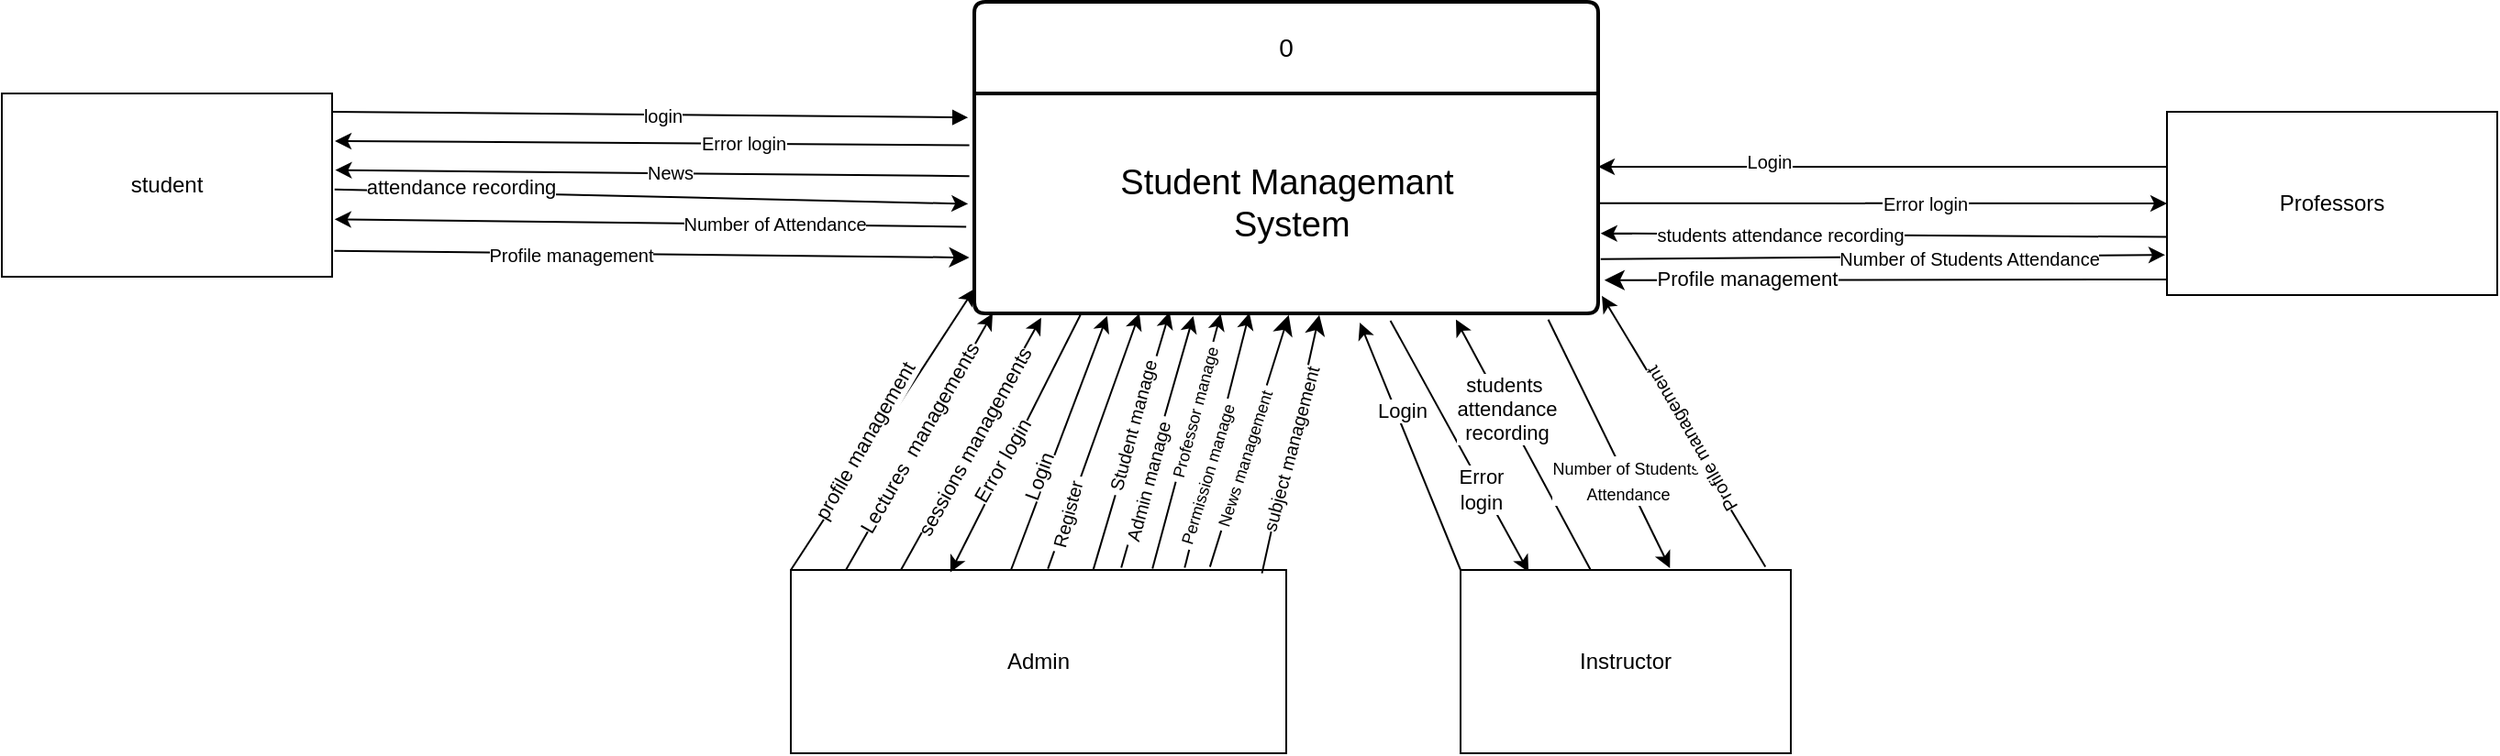 <mxfile version="23.1.2" type="device">
  <diagram name="Page-1" id="zjT8Od2YyhG-ece8C0a1">
    <mxGraphModel dx="1890" dy="559" grid="1" gridSize="10" guides="1" tooltips="1" connect="1" arrows="1" fold="1" page="1" pageScale="1" pageWidth="850" pageHeight="1100" math="0" shadow="0">
      <root>
        <mxCell id="0" />
        <mxCell id="1" parent="0" />
        <mxCell id="Cj-3K72xjGk8HM-gA-CA-1" value="0" style="swimlane;childLayout=stackLayout;horizontal=1;startSize=50;horizontalStack=0;rounded=1;fontSize=14;fontStyle=0;strokeWidth=2;resizeParent=0;resizeLast=1;shadow=0;dashed=0;align=center;arcSize=4;whiteSpace=wrap;html=1;" parent="1" vertex="1">
          <mxGeometry x="260" y="180" width="340" height="170" as="geometry" />
        </mxCell>
        <mxCell id="FIcF-G6ubOX1s6xsN_rO-11" value="&lt;font style=&quot;font-size: 19px;&quot;&gt;Student Managemant&lt;br style=&quot;border-color: var(--border-color); text-align: left;&quot;&gt;&lt;span style=&quot;text-align: left;&quot;&gt;&amp;nbsp;System&lt;/span&gt;&lt;/font&gt;" style="text;html=1;align=center;verticalAlign=middle;resizable=0;points=[];autosize=1;strokeColor=none;fillColor=none;" parent="Cj-3K72xjGk8HM-gA-CA-1" vertex="1">
          <mxGeometry y="50" width="340" height="120" as="geometry" />
        </mxCell>
        <mxCell id="Cj-3K72xjGk8HM-gA-CA-11" value="" style="html=1;verticalAlign=bottom;endArrow=block;curved=0;rounded=0;entryX=-0.01;entryY=0.109;entryDx=0;entryDy=0;exitX=0.993;exitY=0.06;exitDx=0;exitDy=0;exitPerimeter=0;entryPerimeter=0;" parent="1" target="FIcF-G6ubOX1s6xsN_rO-11" edge="1">
          <mxGeometry width="80" relative="1" as="geometry">
            <mxPoint x="-90.0" y="240.0" as="sourcePoint" />
            <mxPoint x="211.19" y="244.96" as="targetPoint" />
          </mxGeometry>
        </mxCell>
        <mxCell id="Cj-3K72xjGk8HM-gA-CA-12" value="login" style="edgeLabel;html=1;align=center;verticalAlign=middle;resizable=0;points=[];fontSize=10;" parent="Cj-3K72xjGk8HM-gA-CA-11" vertex="1" connectable="0">
          <mxGeometry x="-0.018" y="-1" relative="1" as="geometry">
            <mxPoint x="10" y="-1" as="offset" />
          </mxGeometry>
        </mxCell>
        <mxCell id="Cj-3K72xjGk8HM-gA-CA-18" value="" style="endArrow=classic;html=1;rounded=0;exitX=-0.008;exitY=0.235;exitDx=0;exitDy=0;entryX=1.002;entryY=0.205;entryDx=0;entryDy=0;entryPerimeter=0;exitPerimeter=0;" parent="1" source="FIcF-G6ubOX1s6xsN_rO-11" edge="1">
          <mxGeometry width="50" height="50" relative="1" as="geometry">
            <mxPoint x="211.19" y="258.4" as="sourcePoint" />
            <mxPoint x="-88.47" y="255.95" as="targetPoint" />
          </mxGeometry>
        </mxCell>
        <mxCell id="Cj-3K72xjGk8HM-gA-CA-19" value="Error login" style="edgeLabel;html=1;align=center;verticalAlign=middle;resizable=0;points=[];fontSize=10;" parent="Cj-3K72xjGk8HM-gA-CA-18" vertex="1" connectable="0">
          <mxGeometry x="-0.021" y="2" relative="1" as="geometry">
            <mxPoint x="45" y="-2" as="offset" />
          </mxGeometry>
        </mxCell>
        <mxCell id="Cj-3K72xjGk8HM-gA-CA-20" value="" style="endArrow=classic;html=1;rounded=0;exitX=-0.008;exitY=0.376;exitDx=0;exitDy=0;exitPerimeter=0;entryX=1.003;entryY=0.349;entryDx=0;entryDy=0;entryPerimeter=0;" parent="1" source="FIcF-G6ubOX1s6xsN_rO-11" edge="1">
          <mxGeometry width="50" height="50" relative="1" as="geometry">
            <mxPoint x="210.19" y="276.16" as="sourcePoint" />
            <mxPoint x="-88.3" y="271.79" as="targetPoint" />
          </mxGeometry>
        </mxCell>
        <mxCell id="Cj-3K72xjGk8HM-gA-CA-21" value="News" style="edgeLabel;html=1;align=center;verticalAlign=middle;resizable=0;points=[];fontSize=10;" parent="Cj-3K72xjGk8HM-gA-CA-20" vertex="1" connectable="0">
          <mxGeometry x="-0.055" y="-4" relative="1" as="geometry">
            <mxPoint y="3" as="offset" />
          </mxGeometry>
        </mxCell>
        <mxCell id="Cj-3K72xjGk8HM-gA-CA-22" value="" style="endArrow=classic;html=1;rounded=0;exitX=1.001;exitY=0.445;exitDx=0;exitDy=0;entryX=-0.01;entryY=0.502;entryDx=0;entryDy=0;entryPerimeter=0;exitPerimeter=0;" parent="1" target="FIcF-G6ubOX1s6xsN_rO-11" edge="1">
          <mxGeometry width="50" height="50" relative="1" as="geometry">
            <mxPoint x="-88.64" y="282.35" as="sourcePoint" />
            <mxPoint x="211.19" y="288.4" as="targetPoint" />
          </mxGeometry>
        </mxCell>
        <mxCell id="IiB_Z6Eg-lQbgLDoWPz4-2" value="attendance recording" style="edgeLabel;html=1;align=center;verticalAlign=middle;resizable=0;points=[];" parent="Cj-3K72xjGk8HM-gA-CA-22" vertex="1" connectable="0">
          <mxGeometry x="-0.607" y="3" relative="1" as="geometry">
            <mxPoint as="offset" />
          </mxGeometry>
        </mxCell>
        <mxCell id="Cj-3K72xjGk8HM-gA-CA-24" value="" style="endArrow=classic;html=1;rounded=0;exitX=-0.013;exitY=0.606;exitDx=0;exitDy=0;entryX=1.001;entryY=0.593;entryDx=0;entryDy=0;entryPerimeter=0;exitPerimeter=0;" parent="1" source="FIcF-G6ubOX1s6xsN_rO-11" edge="1">
          <mxGeometry width="50" height="50" relative="1" as="geometry">
            <mxPoint x="209.69" y="302.68" as="sourcePoint" />
            <mxPoint x="-88.64" y="298.63" as="targetPoint" />
          </mxGeometry>
        </mxCell>
        <mxCell id="Cj-3K72xjGk8HM-gA-CA-25" value="Number of Attendance" style="edgeLabel;html=1;align=center;verticalAlign=middle;resizable=0;points=[];fontSize=10;" parent="Cj-3K72xjGk8HM-gA-CA-24" vertex="1" connectable="0">
          <mxGeometry x="-0.389" y="3" relative="1" as="geometry">
            <mxPoint y="-4" as="offset" />
          </mxGeometry>
        </mxCell>
        <mxCell id="Cj-3K72xjGk8HM-gA-CA-29" value="" style="endArrow=classic;html=1;rounded=0;endSize=8;startSize=8;exitX=-0.008;exitY=0.746;exitDx=0;exitDy=0;exitPerimeter=0;entryX=-0.008;entryY=0.746;entryDx=0;entryDy=0;entryPerimeter=0;" parent="1" target="FIcF-G6ubOX1s6xsN_rO-11" edge="1">
          <mxGeometry width="50" height="50" relative="1" as="geometry">
            <mxPoint x="-88.81" y="315.9" as="sourcePoint" />
            <mxPoint x="211.44" y="321.76" as="targetPoint" />
          </mxGeometry>
        </mxCell>
        <mxCell id="Cj-3K72xjGk8HM-gA-CA-30" value="Profile management" style="edgeLabel;html=1;align=center;verticalAlign=middle;resizable=0;points=[];fontSize=10;" parent="Cj-3K72xjGk8HM-gA-CA-29" vertex="1" connectable="0">
          <mxGeometry x="0.362" y="-3" relative="1" as="geometry">
            <mxPoint x="-107" y="-4" as="offset" />
          </mxGeometry>
        </mxCell>
        <mxCell id="Cj-3K72xjGk8HM-gA-CA-42" value="" style="endArrow=classic;html=1;rounded=0;entryX=0;entryY=0.5;entryDx=0;entryDy=0;exitX=1;exitY=0.499;exitDx=0;exitDy=0;exitPerimeter=0;" parent="1" source="FIcF-G6ubOX1s6xsN_rO-11" edge="1">
          <mxGeometry width="50" height="50" relative="1" as="geometry">
            <mxPoint x="580.5" y="299.96" as="sourcePoint" />
            <mxPoint x="910" y="290" as="targetPoint" />
          </mxGeometry>
        </mxCell>
        <mxCell id="Cj-3K72xjGk8HM-gA-CA-43" value="Error login" style="edgeLabel;html=1;align=center;verticalAlign=middle;resizable=0;points=[];fontSize=10;" parent="Cj-3K72xjGk8HM-gA-CA-42" vertex="1" connectable="0">
          <mxGeometry x="0.149" relative="1" as="geometry">
            <mxPoint as="offset" />
          </mxGeometry>
        </mxCell>
        <mxCell id="Cj-3K72xjGk8HM-gA-CA-44" value="" style="endArrow=classic;html=1;rounded=0;entryX=0.997;entryY=0.19;entryDx=0;entryDy=0;exitX=0;exitY=0.128;exitDx=0;exitDy=0;exitPerimeter=0;entryPerimeter=0;" parent="1" edge="1">
          <mxGeometry width="50" height="50" relative="1" as="geometry">
            <mxPoint x="910.81" y="270.0" as="sourcePoint" />
            <mxPoint x="600" y="270.0" as="targetPoint" />
          </mxGeometry>
        </mxCell>
        <mxCell id="Cj-3K72xjGk8HM-gA-CA-45" value="Login" style="edgeLabel;html=1;align=center;verticalAlign=middle;resizable=0;points=[];fontSize=10;" parent="Cj-3K72xjGk8HM-gA-CA-44" vertex="1" connectable="0">
          <mxGeometry x="0.407" y="-3" relative="1" as="geometry">
            <mxPoint as="offset" />
          </mxGeometry>
        </mxCell>
        <mxCell id="Cj-3K72xjGk8HM-gA-CA-48" value="" style="endArrow=classic;html=1;rounded=0;entryX=1.004;entryY=0.636;entryDx=0;entryDy=0;exitX=-0.002;exitY=0.683;exitDx=0;exitDy=0;exitPerimeter=0;entryPerimeter=0;" parent="1" target="FIcF-G6ubOX1s6xsN_rO-11" edge="1">
          <mxGeometry width="50" height="50" relative="1" as="geometry">
            <mxPoint x="909.66" y="308.3" as="sourcePoint" />
            <mxPoint x="580" y="314.48" as="targetPoint" />
          </mxGeometry>
        </mxCell>
        <mxCell id="Cj-3K72xjGk8HM-gA-CA-52" value="students attendance recording" style="edgeLabel;html=1;align=center;verticalAlign=middle;resizable=0;points=[];fontSize=10;" parent="Cj-3K72xjGk8HM-gA-CA-48" vertex="1" connectable="0">
          <mxGeometry x="0.554" relative="1" as="geometry">
            <mxPoint x="29" as="offset" />
          </mxGeometry>
        </mxCell>
        <mxCell id="Cj-3K72xjGk8HM-gA-CA-53" value="" style="endArrow=classic;html=1;rounded=0;exitX=1.004;exitY=0.753;exitDx=0;exitDy=0;entryX=-0.006;entryY=0.781;entryDx=0;entryDy=0;entryPerimeter=0;exitPerimeter=0;" parent="1" source="FIcF-G6ubOX1s6xsN_rO-11" edge="1">
          <mxGeometry width="50" height="50" relative="1" as="geometry">
            <mxPoint x="580.25" y="324.92" as="sourcePoint" />
            <mxPoint x="908.98" y="318.1" as="targetPoint" />
          </mxGeometry>
        </mxCell>
        <mxCell id="Cj-3K72xjGk8HM-gA-CA-54" value="Number of Students Attendance" style="edgeLabel;html=1;align=center;verticalAlign=middle;resizable=0;points=[];fontSize=10;" parent="Cj-3K72xjGk8HM-gA-CA-53" vertex="1" connectable="0">
          <mxGeometry x="-0.036" relative="1" as="geometry">
            <mxPoint x="52" as="offset" />
          </mxGeometry>
        </mxCell>
        <mxCell id="Cj-3K72xjGk8HM-gA-CA-56" value="" style="endArrow=classic;html=1;rounded=0;endSize=8;startSize=8;exitX=1.01;exitY=0.849;exitDx=0;exitDy=0;exitPerimeter=0;entryX=1.01;entryY=0.849;entryDx=0;entryDy=0;entryPerimeter=0;" parent="1" target="FIcF-G6ubOX1s6xsN_rO-11" edge="1">
          <mxGeometry width="50" height="50" relative="1" as="geometry">
            <mxPoint x="910" y="331.5" as="sourcePoint" />
            <mxPoint x="579.75" y="338.96" as="targetPoint" />
          </mxGeometry>
        </mxCell>
        <mxCell id="mLyMpdEQyKieTPy_vTj4-5" value="Profile management" style="edgeLabel;html=1;align=center;verticalAlign=middle;resizable=0;points=[];" parent="Cj-3K72xjGk8HM-gA-CA-56" vertex="1" connectable="0">
          <mxGeometry x="0.674" y="-1" relative="1" as="geometry">
            <mxPoint x="27" as="offset" />
          </mxGeometry>
        </mxCell>
        <mxCell id="Cj-3K72xjGk8HM-gA-CA-58" value="" style="endArrow=classic;html=1;rounded=0;entryX=0.147;entryY=1.02;entryDx=0;entryDy=0;entryPerimeter=0;exitX=0.519;exitY=-0.007;exitDx=0;exitDy=0;exitPerimeter=0;" parent="1" edge="1" source="I5TRQtB43P004ybhoHq3-3">
          <mxGeometry width="50" height="50" relative="1" as="geometry">
            <mxPoint x="310.002" y="487.6" as="sourcePoint" />
            <mxPoint x="349.98" y="350" as="targetPoint" />
          </mxGeometry>
        </mxCell>
        <mxCell id="Cj-3K72xjGk8HM-gA-CA-59" value="&amp;nbsp;Register&amp;nbsp;" style="edgeLabel;html=1;align=center;verticalAlign=middle;resizable=0;points=[];fontSize=10;rotation=-75;" parent="Cj-3K72xjGk8HM-gA-CA-58" vertex="1" connectable="0">
          <mxGeometry x="-0.253" y="1" relative="1" as="geometry">
            <mxPoint x="-8" y="23" as="offset" />
          </mxGeometry>
        </mxCell>
        <mxCell id="Cj-3K72xjGk8HM-gA-CA-60" value="" style="endArrow=classic;html=1;rounded=0;exitX=0.283;exitY=0.015;exitDx=0;exitDy=0;exitPerimeter=0;entryX=0.313;entryY=0.994;entryDx=0;entryDy=0;entryPerimeter=0;" parent="1" target="FIcF-G6ubOX1s6xsN_rO-11" edge="1">
          <mxGeometry width="50" height="50" relative="1" as="geometry">
            <mxPoint x="324.477" y="491.05" as="sourcePoint" />
            <mxPoint x="382.48" y="347.96" as="targetPoint" />
          </mxGeometry>
        </mxCell>
        <mxCell id="Cj-3K72xjGk8HM-gA-CA-61" value="&amp;nbsp;Student manage&amp;nbsp;" style="edgeLabel;html=1;align=center;verticalAlign=middle;resizable=0;points=[];fontSize=10;rotation=-75;" parent="Cj-3K72xjGk8HM-gA-CA-60" vertex="1" connectable="0">
          <mxGeometry x="0.596" y="-1" relative="1" as="geometry">
            <mxPoint x="-13" y="33" as="offset" />
          </mxGeometry>
        </mxCell>
        <mxCell id="Cj-3K72xjGk8HM-gA-CA-62" value="" style="endArrow=classic;html=1;rounded=0;exitX=0.73;exitY=-0.007;exitDx=0;exitDy=0;entryX=0.395;entryY=1.002;entryDx=0;entryDy=0;entryPerimeter=0;exitPerimeter=0;" parent="1" edge="1" target="FIcF-G6ubOX1s6xsN_rO-11" source="I5TRQtB43P004ybhoHq3-3">
          <mxGeometry width="50" height="50" relative="1" as="geometry">
            <mxPoint x="360" y="490" as="sourcePoint" />
            <mxPoint x="396.63" y="351.56" as="targetPoint" />
          </mxGeometry>
        </mxCell>
        <mxCell id="Cj-3K72xjGk8HM-gA-CA-63" value="&amp;nbsp;Professor manage&amp;nbsp;" style="edgeLabel;html=1;align=center;verticalAlign=middle;resizable=0;points=[];fontSize=9;rotation=-75;" parent="Cj-3K72xjGk8HM-gA-CA-62" vertex="1" connectable="0">
          <mxGeometry x="-0.266" y="-2" relative="1" as="geometry">
            <mxPoint x="8" y="-34" as="offset" />
          </mxGeometry>
        </mxCell>
        <mxCell id="Cj-3K72xjGk8HM-gA-CA-64" value="" style="endArrow=classic;html=1;rounded=0;entryX=0.441;entryY=0.998;entryDx=0;entryDy=0;entryPerimeter=0;exitX=0.795;exitY=-0.012;exitDx=0;exitDy=0;exitPerimeter=0;" parent="1" edge="1" target="FIcF-G6ubOX1s6xsN_rO-11" source="I5TRQtB43P004ybhoHq3-3">
          <mxGeometry width="50" height="50" relative="1" as="geometry">
            <mxPoint x="399.998" y="490" as="sourcePoint" />
            <mxPoint x="420.87" y="350.44" as="targetPoint" />
          </mxGeometry>
        </mxCell>
        <mxCell id="Cj-3K72xjGk8HM-gA-CA-65" value="&amp;nbsp;Permission manage&amp;nbsp;" style="edgeLabel;html=1;align=center;verticalAlign=middle;resizable=0;points=[];fontSize=9;rotation=287;" parent="Cj-3K72xjGk8HM-gA-CA-64" vertex="1" connectable="0">
          <mxGeometry x="-0.608" relative="1" as="geometry">
            <mxPoint x="6" y="-23" as="offset" />
          </mxGeometry>
        </mxCell>
        <mxCell id="Cj-3K72xjGk8HM-gA-CA-67" value="" style="endArrow=classic;html=1;rounded=0;endSize=8;startSize=8;exitX=0.846;exitY=-0.017;exitDx=0;exitDy=0;entryX=0.504;entryY=1.007;entryDx=0;entryDy=0;entryPerimeter=0;exitPerimeter=0;" parent="1" edge="1" target="FIcF-G6ubOX1s6xsN_rO-11" source="I5TRQtB43P004ybhoHq3-3">
          <mxGeometry width="50" height="50" relative="1" as="geometry">
            <mxPoint x="428.235" y="491.05" as="sourcePoint" />
            <mxPoint x="438.58" y="349.52" as="targetPoint" />
          </mxGeometry>
        </mxCell>
        <mxCell id="Cj-3K72xjGk8HM-gA-CA-68" value="&amp;nbsp;News management&amp;nbsp;" style="edgeLabel;html=1;align=center;verticalAlign=middle;resizable=0;points=[];fontSize=9;rotation=288;" parent="Cj-3K72xjGk8HM-gA-CA-67" vertex="1" connectable="0">
          <mxGeometry x="0.486" relative="1" as="geometry">
            <mxPoint x="-13" y="44" as="offset" />
          </mxGeometry>
        </mxCell>
        <mxCell id="IiB_Z6Eg-lQbgLDoWPz4-12" value="" style="endArrow=classic;html=1;rounded=0;entryX=0.618;entryY=1.042;entryDx=0;entryDy=0;entryPerimeter=0;exitX=0;exitY=0;exitDx=0;exitDy=0;" parent="1" source="I5TRQtB43P004ybhoHq3-4" target="FIcF-G6ubOX1s6xsN_rO-11" edge="1">
          <mxGeometry width="50" height="50" relative="1" as="geometry">
            <mxPoint x="530" y="500" as="sourcePoint" />
            <mxPoint x="580" y="450" as="targetPoint" />
          </mxGeometry>
        </mxCell>
        <mxCell id="IiB_Z6Eg-lQbgLDoWPz4-13" value="Login" style="edgeLabel;html=1;align=center;verticalAlign=middle;resizable=0;points=[];" parent="IiB_Z6Eg-lQbgLDoWPz4-12" vertex="1" connectable="0">
          <mxGeometry x="0.274" y="-3" relative="1" as="geometry">
            <mxPoint as="offset" />
          </mxGeometry>
        </mxCell>
        <mxCell id="IiB_Z6Eg-lQbgLDoWPz4-14" value="" style="endArrow=classic;html=1;rounded=0;exitX=0.667;exitY=1.033;exitDx=0;exitDy=0;exitPerimeter=0;entryX=0.206;entryY=0.011;entryDx=0;entryDy=0;entryPerimeter=0;" parent="1" source="FIcF-G6ubOX1s6xsN_rO-11" target="I5TRQtB43P004ybhoHq3-4" edge="1">
          <mxGeometry width="50" height="50" relative="1" as="geometry">
            <mxPoint x="560" y="470" as="sourcePoint" />
            <mxPoint x="561.62" y="497.2" as="targetPoint" />
          </mxGeometry>
        </mxCell>
        <mxCell id="IiB_Z6Eg-lQbgLDoWPz4-15" value="Error&lt;br&gt;login" style="edgeLabel;html=1;align=center;verticalAlign=middle;resizable=0;points=[];" parent="IiB_Z6Eg-lQbgLDoWPz4-14" vertex="1" connectable="0">
          <mxGeometry x="0.329" y="-1" relative="1" as="geometry">
            <mxPoint as="offset" />
          </mxGeometry>
        </mxCell>
        <mxCell id="IiB_Z6Eg-lQbgLDoWPz4-18" value="" style="endArrow=classic;html=1;rounded=0;entryX=0.772;entryY=1.028;entryDx=0;entryDy=0;entryPerimeter=0;exitX=0.395;exitY=0.004;exitDx=0;exitDy=0;exitPerimeter=0;" parent="1" source="I5TRQtB43P004ybhoHq3-4" target="FIcF-G6ubOX1s6xsN_rO-11" edge="1">
          <mxGeometry width="50" height="50" relative="1" as="geometry">
            <mxPoint x="600" y="500" as="sourcePoint" />
            <mxPoint x="650" y="450" as="targetPoint" />
          </mxGeometry>
        </mxCell>
        <mxCell id="IiB_Z6Eg-lQbgLDoWPz4-19" value="students&amp;nbsp;&lt;br&gt;attendance&lt;br&gt;recording" style="edgeLabel;html=1;align=center;verticalAlign=middle;resizable=0;points=[];" parent="IiB_Z6Eg-lQbgLDoWPz4-18" vertex="1" connectable="0">
          <mxGeometry x="0.284" y="-1" relative="1" as="geometry">
            <mxPoint as="offset" />
          </mxGeometry>
        </mxCell>
        <mxCell id="IiB_Z6Eg-lQbgLDoWPz4-20" value="" style="endArrow=classic;html=1;rounded=0;exitX=0.92;exitY=1.028;exitDx=0;exitDy=0;exitPerimeter=0;entryX=0.634;entryY=-0.01;entryDx=0;entryDy=0;entryPerimeter=0;" parent="1" source="FIcF-G6ubOX1s6xsN_rO-11" target="I5TRQtB43P004ybhoHq3-4" edge="1">
          <mxGeometry width="50" height="50" relative="1" as="geometry">
            <mxPoint x="610" y="460" as="sourcePoint" />
            <mxPoint x="646.45" y="502" as="targetPoint" />
          </mxGeometry>
        </mxCell>
        <mxCell id="IiB_Z6Eg-lQbgLDoWPz4-21" value="&lt;font style=&quot;font-size: 9px;&quot;&gt;Number of Students&amp;nbsp;&lt;br&gt;Attendance&lt;/font&gt;" style="edgeLabel;html=1;align=center;verticalAlign=middle;resizable=0;points=[];" parent="IiB_Z6Eg-lQbgLDoWPz4-20" vertex="1" connectable="0">
          <mxGeometry x="0.156" y="-1" relative="1" as="geometry">
            <mxPoint x="5" y="8" as="offset" />
          </mxGeometry>
        </mxCell>
        <mxCell id="IiB_Z6Eg-lQbgLDoWPz4-22" value="" style="endArrow=classic;html=1;rounded=0;exitX=0.923;exitY=-0.017;exitDx=0;exitDy=0;exitPerimeter=0;entryX=1.006;entryY=0.92;entryDx=0;entryDy=0;entryPerimeter=0;" parent="1" source="I5TRQtB43P004ybhoHq3-4" target="FIcF-G6ubOX1s6xsN_rO-11" edge="1">
          <mxGeometry width="50" height="50" relative="1" as="geometry">
            <mxPoint x="700" y="500" as="sourcePoint" />
            <mxPoint x="665" y="440" as="targetPoint" />
          </mxGeometry>
        </mxCell>
        <mxCell id="IiB_Z6Eg-lQbgLDoWPz4-23" value="&lt;font style=&quot;font-size: 10px;&quot;&gt;Profile management&lt;/font&gt;" style="edgeLabel;html=1;align=center;verticalAlign=middle;resizable=0;points=[];rotation=-120;" parent="IiB_Z6Eg-lQbgLDoWPz4-22" vertex="1" connectable="0">
          <mxGeometry x="-0.386" y="-2" relative="1" as="geometry">
            <mxPoint x="-15" y="-22" as="offset" />
          </mxGeometry>
        </mxCell>
        <mxCell id="I5TRQtB43P004ybhoHq3-1" value="student" style="rounded=0;whiteSpace=wrap;html=1;" parent="1" vertex="1">
          <mxGeometry x="-270" y="230" width="180" height="100" as="geometry" />
        </mxCell>
        <mxCell id="I5TRQtB43P004ybhoHq3-2" value="Professors" style="rounded=0;whiteSpace=wrap;html=1;" parent="1" vertex="1">
          <mxGeometry x="910" y="240" width="180" height="100" as="geometry" />
        </mxCell>
        <mxCell id="I5TRQtB43P004ybhoHq3-3" value="Admin" style="rounded=0;whiteSpace=wrap;html=1;" parent="1" vertex="1">
          <mxGeometry x="160" y="490" width="270" height="100" as="geometry" />
        </mxCell>
        <mxCell id="I5TRQtB43P004ybhoHq3-4" value="Instructor" style="rounded=0;whiteSpace=wrap;html=1;" parent="1" vertex="1">
          <mxGeometry x="525" y="490" width="180" height="100" as="geometry" />
        </mxCell>
        <mxCell id="QmmkphwgydaR7Y41X1K--1" value="" style="endArrow=classic;html=1;rounded=0;entryX=0.213;entryY=1.011;entryDx=0;entryDy=0;entryPerimeter=0;exitX=0.25;exitY=0;exitDx=0;exitDy=0;" parent="1" edge="1" target="FIcF-G6ubOX1s6xsN_rO-11">
          <mxGeometry width="50" height="50" relative="1" as="geometry">
            <mxPoint x="280" y="490" as="sourcePoint" />
            <mxPoint x="342.5" y="348.8" as="targetPoint" />
          </mxGeometry>
        </mxCell>
        <mxCell id="QmmkphwgydaR7Y41X1K--2" value="Login" style="edgeLabel;html=1;align=center;verticalAlign=middle;resizable=0;points=[];rotation=-70;" parent="QmmkphwgydaR7Y41X1K--1" vertex="1" connectable="0">
          <mxGeometry x="0.274" y="-3" relative="1" as="geometry">
            <mxPoint x="-22" y="37" as="offset" />
          </mxGeometry>
        </mxCell>
        <mxCell id="B1BjtxV9kG6CdlPNIZl4-4" value="" style="endArrow=classic;html=1;rounded=0;entryX=0.322;entryY=0.013;entryDx=0;entryDy=0;entryPerimeter=0;exitX=0.17;exitY=1.007;exitDx=0;exitDy=0;exitPerimeter=0;" parent="1" edge="1" target="I5TRQtB43P004ybhoHq3-3" source="FIcF-G6ubOX1s6xsN_rO-11">
          <mxGeometry width="50" height="50" relative="1" as="geometry">
            <mxPoint x="329.92" y="350" as="sourcePoint" />
            <mxPoint x="250.0" y="490.44" as="targetPoint" />
          </mxGeometry>
        </mxCell>
        <mxCell id="B1BjtxV9kG6CdlPNIZl4-5" value="Error login" style="edgeLabel;html=1;align=center;verticalAlign=middle;resizable=0;points=[];rotation=-60;" parent="B1BjtxV9kG6CdlPNIZl4-4" vertex="1" connectable="0">
          <mxGeometry x="0.364" relative="1" as="geometry">
            <mxPoint x="5" y="-16" as="offset" />
          </mxGeometry>
        </mxCell>
        <mxCell id="B1BjtxV9kG6CdlPNIZl4-6" value="" style="endArrow=classic;html=1;rounded=0;" parent="1" edge="1">
          <mxGeometry width="50" height="50" relative="1" as="geometry">
            <mxPoint x="190" y="490" as="sourcePoint" />
            <mxPoint x="270" y="350" as="targetPoint" />
          </mxGeometry>
        </mxCell>
        <mxCell id="B1BjtxV9kG6CdlPNIZl4-9" value="Lectures&amp;nbsp; managements" style="edgeLabel;html=1;align=center;verticalAlign=middle;resizable=0;points=[];rotation=-60;" parent="B1BjtxV9kG6CdlPNIZl4-6" vertex="1" connectable="0">
          <mxGeometry x="0.018" y="1" relative="1" as="geometry">
            <mxPoint as="offset" />
          </mxGeometry>
        </mxCell>
        <mxCell id="B1BjtxV9kG6CdlPNIZl4-7" value="" style="endArrow=classic;html=1;rounded=0;entryX=0.019;entryY=1.02;entryDx=0;entryDy=0;entryPerimeter=0;" parent="1" edge="1">
          <mxGeometry width="50" height="50" relative="1" as="geometry">
            <mxPoint x="220" y="490" as="sourcePoint" />
            <mxPoint x="296.46" y="352.4" as="targetPoint" />
          </mxGeometry>
        </mxCell>
        <mxCell id="B1BjtxV9kG6CdlPNIZl4-8" value="sessions managements" style="edgeLabel;html=1;align=center;verticalAlign=middle;resizable=0;points=[];rotation=299;" parent="B1BjtxV9kG6CdlPNIZl4-7" vertex="1" connectable="0">
          <mxGeometry x="-0.269" y="-1" relative="1" as="geometry">
            <mxPoint x="11" y="-20" as="offset" />
          </mxGeometry>
        </mxCell>
        <mxCell id="mLyMpdEQyKieTPy_vTj4-6" value="" style="endArrow=classic;html=1;rounded=0;entryX=0;entryY=0.889;entryDx=0;entryDy=0;entryPerimeter=0;" parent="1" target="FIcF-G6ubOX1s6xsN_rO-11" edge="1">
          <mxGeometry width="50" height="50" relative="1" as="geometry">
            <mxPoint x="160" y="490" as="sourcePoint" />
            <mxPoint x="210" y="440" as="targetPoint" />
          </mxGeometry>
        </mxCell>
        <mxCell id="mLyMpdEQyKieTPy_vTj4-7" value="profile management" style="edgeLabel;html=1;align=center;verticalAlign=middle;resizable=0;points=[];rotation=-60;" parent="mLyMpdEQyKieTPy_vTj4-6" vertex="1" connectable="0">
          <mxGeometry x="-0.598" y="2" relative="1" as="geometry">
            <mxPoint x="21" y="-38" as="offset" />
          </mxGeometry>
        </mxCell>
        <mxCell id="SLS_4_LyhS7Lh8Hp6Sii-1" value="" style="endArrow=classic;html=1;rounded=0;exitX=0.667;exitY=-0.012;exitDx=0;exitDy=0;exitPerimeter=0;entryX=0.351;entryY=1.013;entryDx=0;entryDy=0;entryPerimeter=0;" parent="1" source="I5TRQtB43P004ybhoHq3-3" target="FIcF-G6ubOX1s6xsN_rO-11" edge="1">
          <mxGeometry width="50" height="50" relative="1" as="geometry">
            <mxPoint x="334.477" y="501.05" as="sourcePoint" />
            <mxPoint x="372" y="362" as="targetPoint" />
          </mxGeometry>
        </mxCell>
        <mxCell id="SLS_4_LyhS7Lh8Hp6Sii-2" value="&amp;nbsp;Admin manage&amp;nbsp;" style="edgeLabel;html=1;align=center;verticalAlign=middle;resizable=0;points=[];fontSize=10;rotation=-75;" parent="SLS_4_LyhS7Lh8Hp6Sii-1" vertex="1" connectable="0">
          <mxGeometry x="0.596" y="-1" relative="1" as="geometry">
            <mxPoint x="-18" y="63" as="offset" />
          </mxGeometry>
        </mxCell>
        <mxCell id="JeEslCOOk4Njp78Y3-kz-1" value="" style="endArrow=classic;html=1;rounded=0;endSize=8;startSize=8;entryX=0.553;entryY=1.007;entryDx=0;entryDy=0;entryPerimeter=0;exitX=0.951;exitY=0.018;exitDx=0;exitDy=0;exitPerimeter=0;" edge="1" parent="1" source="I5TRQtB43P004ybhoHq3-3" target="FIcF-G6ubOX1s6xsN_rO-11">
          <mxGeometry width="50" height="50" relative="1" as="geometry">
            <mxPoint x="430" y="510" as="sourcePoint" />
            <mxPoint x="456" y="354" as="targetPoint" />
          </mxGeometry>
        </mxCell>
        <mxCell id="JeEslCOOk4Njp78Y3-kz-2" value="subject management" style="edgeLabel;html=1;align=center;verticalAlign=middle;resizable=0;points=[];fontSize=10;rotation=-75;" vertex="1" connectable="0" parent="JeEslCOOk4Njp78Y3-kz-1">
          <mxGeometry x="-0.409" y="1" relative="1" as="geometry">
            <mxPoint x="7" y="-26" as="offset" />
          </mxGeometry>
        </mxCell>
      </root>
    </mxGraphModel>
  </diagram>
</mxfile>
